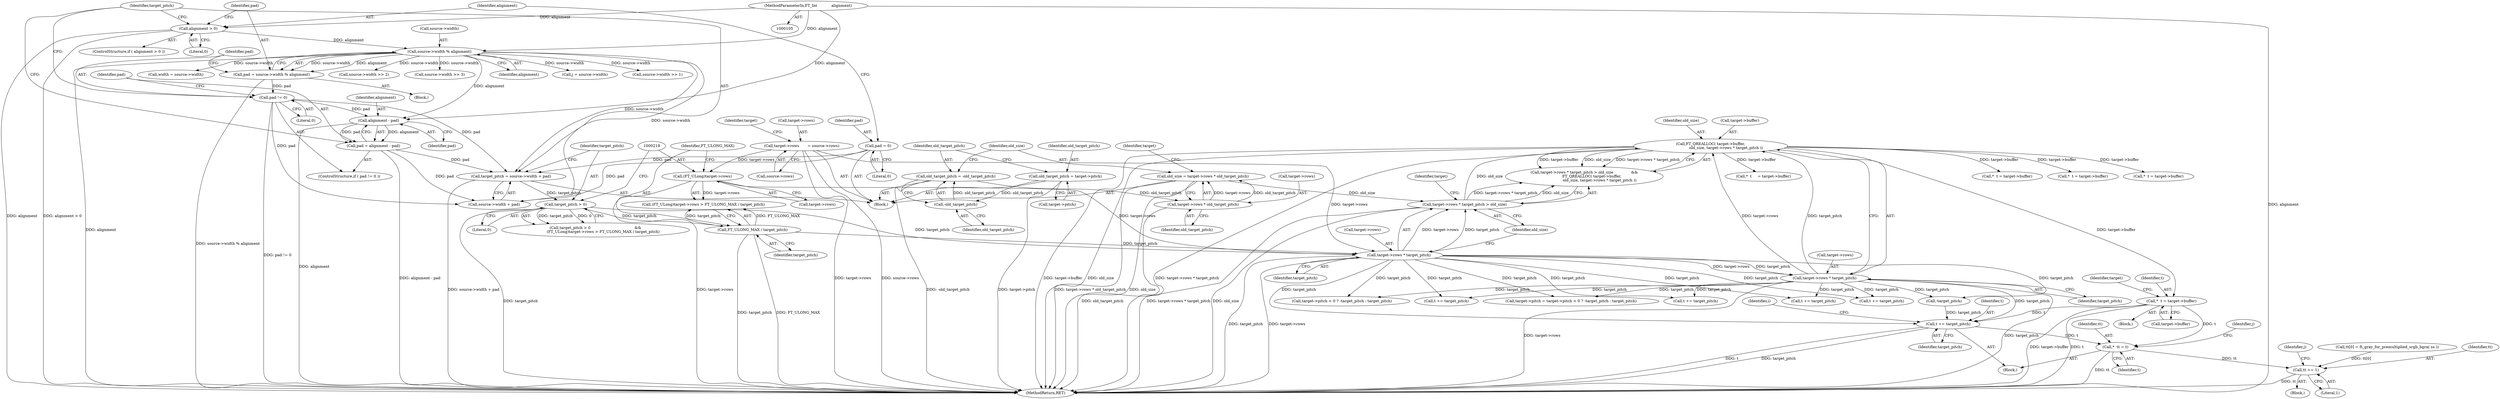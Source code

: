 digraph "0_savannah_b3500af717010137046ec4076d1e1c0641e33727@pointer" {
"1000819" [label="(Call,*  t = target->buffer)"];
"1000238" [label="(Call,FT_QREALLOC( target->buffer,\n                          old_size, target->rows * target_pitch ))"];
"1000231" [label="(Call,target->rows * target_pitch > old_size)"];
"1000232" [label="(Call,target->rows * target_pitch)"];
"1000167" [label="(Call,target->rows       = source->rows)"];
"1000218" [label="(Call,(FT_ULong)target->rows)"];
"1000223" [label="(Call,FT_ULONG_MAX / target_pitch)"];
"1000214" [label="(Call,target_pitch > 0)"];
"1000205" [label="(Call,target_pitch = source->width + pad)"];
"1000191" [label="(Call,source->width % alignment)"];
"1000185" [label="(Call,alignment > 0)"];
"1000109" [label="(MethodParameterIn,FT_Int            alignment)"];
"1000181" [label="(Call,pad = 0)"];
"1000200" [label="(Call,pad = alignment - pad)"];
"1000202" [label="(Call,alignment - pad)"];
"1000197" [label="(Call,pad != 0)"];
"1000189" [label="(Call,pad = source->width % alignment)"];
"1000155" [label="(Call,old_size = target->rows * old_target_pitch)"];
"1000157" [label="(Call,target->rows * old_target_pitch)"];
"1000151" [label="(Call,old_target_pitch = -old_target_pitch)"];
"1000153" [label="(Call,-old_target_pitch)"];
"1000146" [label="(Call,old_target_pitch = target->pitch)"];
"1000243" [label="(Call,target->rows * target_pitch)"];
"1000847" [label="(Call,*  tt = t)"];
"1000872" [label="(Call,tt += 1)"];
"1000878" [label="(Call,t += target_pitch)"];
"1000205" [label="(Call,target_pitch = source->width + pad)"];
"1000142" [label="(Block,)"];
"1000148" [label="(Call,target->pitch)"];
"1000195" [label="(Identifier,alignment)"];
"1000217" [label="(Call,(FT_ULong)target->rows > FT_ULONG_MAX / target_pitch)"];
"1000185" [label="(Call,alignment > 0)"];
"1000878" [label="(Call,t += target_pitch)"];
"1000155" [label="(Call,old_size = target->rows * old_target_pitch)"];
"1000873" [label="(Identifier,tt)"];
"1000218" [label="(Call,(FT_ULong)target->rows)"];
"1000819" [label="(Call,*  t = target->buffer)"];
"1000152" [label="(Identifier,old_target_pitch)"];
"1000240" [label="(Identifier,target)"];
"1000161" [label="(Identifier,old_target_pitch)"];
"1000535" [label="(Call,t += target_pitch)"];
"1000186" [label="(Identifier,alignment)"];
"1000204" [label="(Identifier,pad)"];
"1000861" [label="(Identifier,j)"];
"1000207" [label="(Call,source->width + pad)"];
"1000852" [label="(Call,j = source->width)"];
"1000191" [label="(Call,source->width % alignment)"];
"1000147" [label="(Identifier,old_target_pitch)"];
"1000167" [label="(Call,target->rows       = source->rows)"];
"1000157" [label="(Call,target->rows * old_target_pitch)"];
"1000811" [label="(Block,)"];
"1000741" [label="(Call,source->width >> 1)"];
"1000154" [label="(Identifier,old_target_pitch)"];
"1000841" [label="(Block,)"];
"1000254" [label="(Call,target->pitch < 0 ? -target_pitch : target_pitch)"];
"1000190" [label="(Identifier,pad)"];
"1000548" [label="(Call,*  t = target->buffer)"];
"1000176" [label="(Identifier,target)"];
"1000182" [label="(Identifier,pad)"];
"1000203" [label="(Identifier,alignment)"];
"1000296" [label="(Call,*  t = target->buffer)"];
"1000236" [label="(Identifier,target_pitch)"];
"1000171" [label="(Call,source->rows)"];
"1000225" [label="(Identifier,target_pitch)"];
"1000493" [label="(Call,width = source->width)"];
"1000187" [label="(Literal,0)"];
"1000200" [label="(Call,pad = alignment - pad)"];
"1000806" [label="(Call,t += target_pitch)"];
"1000153" [label="(Call,-old_target_pitch)"];
"1000250" [label="(Call,target->pitch = target->pitch < 0 ? -target_pitch : target_pitch)"];
"1000164" [label="(Identifier,target)"];
"1000232" [label="(Call,target->rows * target_pitch)"];
"1000238" [label="(Call,FT_QREALLOC( target->buffer,\n                          old_size, target->rows * target_pitch ))"];
"1000880" [label="(Identifier,target_pitch)"];
"1000827" [label="(Identifier,target)"];
"1000199" [label="(Literal,0)"];
"1000146" [label="(Call,old_target_pitch = target->pitch)"];
"1000863" [label="(Call,tt[0] = ft_gray_for_premultiplied_srgb_bgra( ss ))"];
"1000821" [label="(Call,target->buffer)"];
"1000706" [label="(Call,*  t = target->buffer)"];
"1000820" [label="(Identifier,t)"];
"1000188" [label="(Block,)"];
"1000197" [label="(Call,pad != 0)"];
"1000168" [label="(Call,target->rows)"];
"1000693" [label="(Call,t += target_pitch)"];
"1000872" [label="(Call,tt += 1)"];
"1000853" [label="(Identifier,j)"];
"1000847" [label="(Call,*  tt = t)"];
"1000233" [label="(Call,target->rows)"];
"1000206" [label="(Identifier,target_pitch)"];
"1000237" [label="(Identifier,old_size)"];
"1000583" [label="(Call,source->width >> 2)"];
"1000192" [label="(Call,source->width)"];
"1000181" [label="(Call,pad = 0)"];
"1000244" [label="(Call,target->rows)"];
"1000243" [label="(Call,target->rows * target_pitch)"];
"1000849" [label="(Identifier,t)"];
"1000215" [label="(Identifier,target_pitch)"];
"1000231" [label="(Call,target->rows * target_pitch > old_size)"];
"1000198" [label="(Identifier,pad)"];
"1000230" [label="(Call,target->rows * target_pitch > old_size               &&\n             FT_QREALLOC( target->buffer,\n                          old_size, target->rows * target_pitch ))"];
"1000848" [label="(Identifier,tt)"];
"1000158" [label="(Call,target->rows)"];
"1000214" [label="(Call,target_pitch > 0)"];
"1000331" [label="(Call,source->width >> 3)"];
"1000220" [label="(Call,target->rows)"];
"1000201" [label="(Identifier,pad)"];
"1000189" [label="(Call,pad = source->width % alignment)"];
"1000260" [label="(Call,-target_pitch)"];
"1000109" [label="(MethodParameterIn,FT_Int            alignment)"];
"1000196" [label="(ControlStructure,if ( pad != 0 ))"];
"1000216" [label="(Literal,0)"];
"1000224" [label="(Identifier,FT_ULONG_MAX)"];
"1000874" [label="(Literal,1)"];
"1000879" [label="(Identifier,t)"];
"1000202" [label="(Call,alignment - pad)"];
"1000239" [label="(Call,target->buffer)"];
"1000213" [label="(Call,target_pitch > 0                                     &&\n             (FT_ULong)target->rows > FT_ULONG_MAX / target_pitch)"];
"1000151" [label="(Call,old_target_pitch = -old_target_pitch)"];
"1000885" [label="(MethodReturn,RET)"];
"1000242" [label="(Identifier,old_size)"];
"1000840" [label="(Identifier,i)"];
"1000505" [label="(Call,*  t     = target->buffer)"];
"1000156" [label="(Identifier,old_size)"];
"1000247" [label="(Identifier,target_pitch)"];
"1000184" [label="(ControlStructure,if ( alignment > 0 ))"];
"1000223" [label="(Call,FT_ULONG_MAX / target_pitch)"];
"1000484" [label="(Call,t += target_pitch)"];
"1000183" [label="(Literal,0)"];
"1000862" [label="(Block,)"];
"1000819" -> "1000811"  [label="AST: "];
"1000819" -> "1000821"  [label="CFG: "];
"1000820" -> "1000819"  [label="AST: "];
"1000821" -> "1000819"  [label="AST: "];
"1000827" -> "1000819"  [label="CFG: "];
"1000819" -> "1000885"  [label="DDG: t"];
"1000819" -> "1000885"  [label="DDG: target->buffer"];
"1000238" -> "1000819"  [label="DDG: target->buffer"];
"1000819" -> "1000847"  [label="DDG: t"];
"1000819" -> "1000878"  [label="DDG: t"];
"1000238" -> "1000230"  [label="AST: "];
"1000238" -> "1000243"  [label="CFG: "];
"1000239" -> "1000238"  [label="AST: "];
"1000242" -> "1000238"  [label="AST: "];
"1000243" -> "1000238"  [label="AST: "];
"1000230" -> "1000238"  [label="CFG: "];
"1000238" -> "1000885"  [label="DDG: target->buffer"];
"1000238" -> "1000885"  [label="DDG: old_size"];
"1000238" -> "1000885"  [label="DDG: target->rows * target_pitch"];
"1000238" -> "1000230"  [label="DDG: target->buffer"];
"1000238" -> "1000230"  [label="DDG: old_size"];
"1000238" -> "1000230"  [label="DDG: target->rows * target_pitch"];
"1000231" -> "1000238"  [label="DDG: old_size"];
"1000243" -> "1000238"  [label="DDG: target->rows"];
"1000243" -> "1000238"  [label="DDG: target_pitch"];
"1000238" -> "1000296"  [label="DDG: target->buffer"];
"1000238" -> "1000505"  [label="DDG: target->buffer"];
"1000238" -> "1000548"  [label="DDG: target->buffer"];
"1000238" -> "1000706"  [label="DDG: target->buffer"];
"1000231" -> "1000230"  [label="AST: "];
"1000231" -> "1000237"  [label="CFG: "];
"1000232" -> "1000231"  [label="AST: "];
"1000237" -> "1000231"  [label="AST: "];
"1000240" -> "1000231"  [label="CFG: "];
"1000230" -> "1000231"  [label="CFG: "];
"1000231" -> "1000885"  [label="DDG: old_size"];
"1000231" -> "1000885"  [label="DDG: target->rows * target_pitch"];
"1000231" -> "1000230"  [label="DDG: target->rows * target_pitch"];
"1000231" -> "1000230"  [label="DDG: old_size"];
"1000232" -> "1000231"  [label="DDG: target->rows"];
"1000232" -> "1000231"  [label="DDG: target_pitch"];
"1000155" -> "1000231"  [label="DDG: old_size"];
"1000232" -> "1000236"  [label="CFG: "];
"1000233" -> "1000232"  [label="AST: "];
"1000236" -> "1000232"  [label="AST: "];
"1000237" -> "1000232"  [label="CFG: "];
"1000232" -> "1000885"  [label="DDG: target_pitch"];
"1000232" -> "1000885"  [label="DDG: target->rows"];
"1000167" -> "1000232"  [label="DDG: target->rows"];
"1000218" -> "1000232"  [label="DDG: target->rows"];
"1000223" -> "1000232"  [label="DDG: target_pitch"];
"1000214" -> "1000232"  [label="DDG: target_pitch"];
"1000232" -> "1000243"  [label="DDG: target->rows"];
"1000232" -> "1000243"  [label="DDG: target_pitch"];
"1000232" -> "1000250"  [label="DDG: target_pitch"];
"1000232" -> "1000260"  [label="DDG: target_pitch"];
"1000232" -> "1000254"  [label="DDG: target_pitch"];
"1000232" -> "1000484"  [label="DDG: target_pitch"];
"1000232" -> "1000535"  [label="DDG: target_pitch"];
"1000232" -> "1000693"  [label="DDG: target_pitch"];
"1000232" -> "1000806"  [label="DDG: target_pitch"];
"1000232" -> "1000878"  [label="DDG: target_pitch"];
"1000167" -> "1000142"  [label="AST: "];
"1000167" -> "1000171"  [label="CFG: "];
"1000168" -> "1000167"  [label="AST: "];
"1000171" -> "1000167"  [label="AST: "];
"1000176" -> "1000167"  [label="CFG: "];
"1000167" -> "1000885"  [label="DDG: target->rows"];
"1000167" -> "1000885"  [label="DDG: source->rows"];
"1000167" -> "1000218"  [label="DDG: target->rows"];
"1000218" -> "1000217"  [label="AST: "];
"1000218" -> "1000220"  [label="CFG: "];
"1000219" -> "1000218"  [label="AST: "];
"1000220" -> "1000218"  [label="AST: "];
"1000224" -> "1000218"  [label="CFG: "];
"1000218" -> "1000885"  [label="DDG: target->rows"];
"1000218" -> "1000217"  [label="DDG: target->rows"];
"1000223" -> "1000217"  [label="AST: "];
"1000223" -> "1000225"  [label="CFG: "];
"1000224" -> "1000223"  [label="AST: "];
"1000225" -> "1000223"  [label="AST: "];
"1000217" -> "1000223"  [label="CFG: "];
"1000223" -> "1000885"  [label="DDG: target_pitch"];
"1000223" -> "1000885"  [label="DDG: FT_ULONG_MAX"];
"1000223" -> "1000217"  [label="DDG: FT_ULONG_MAX"];
"1000223" -> "1000217"  [label="DDG: target_pitch"];
"1000214" -> "1000223"  [label="DDG: target_pitch"];
"1000214" -> "1000213"  [label="AST: "];
"1000214" -> "1000216"  [label="CFG: "];
"1000215" -> "1000214"  [label="AST: "];
"1000216" -> "1000214"  [label="AST: "];
"1000219" -> "1000214"  [label="CFG: "];
"1000213" -> "1000214"  [label="CFG: "];
"1000214" -> "1000885"  [label="DDG: target_pitch"];
"1000214" -> "1000213"  [label="DDG: target_pitch"];
"1000214" -> "1000213"  [label="DDG: 0"];
"1000205" -> "1000214"  [label="DDG: target_pitch"];
"1000205" -> "1000142"  [label="AST: "];
"1000205" -> "1000207"  [label="CFG: "];
"1000206" -> "1000205"  [label="AST: "];
"1000207" -> "1000205"  [label="AST: "];
"1000215" -> "1000205"  [label="CFG: "];
"1000205" -> "1000885"  [label="DDG: source->width + pad"];
"1000191" -> "1000205"  [label="DDG: source->width"];
"1000181" -> "1000205"  [label="DDG: pad"];
"1000200" -> "1000205"  [label="DDG: pad"];
"1000197" -> "1000205"  [label="DDG: pad"];
"1000191" -> "1000189"  [label="AST: "];
"1000191" -> "1000195"  [label="CFG: "];
"1000192" -> "1000191"  [label="AST: "];
"1000195" -> "1000191"  [label="AST: "];
"1000189" -> "1000191"  [label="CFG: "];
"1000191" -> "1000885"  [label="DDG: alignment"];
"1000191" -> "1000189"  [label="DDG: source->width"];
"1000191" -> "1000189"  [label="DDG: alignment"];
"1000185" -> "1000191"  [label="DDG: alignment"];
"1000109" -> "1000191"  [label="DDG: alignment"];
"1000191" -> "1000202"  [label="DDG: alignment"];
"1000191" -> "1000207"  [label="DDG: source->width"];
"1000191" -> "1000331"  [label="DDG: source->width"];
"1000191" -> "1000493"  [label="DDG: source->width"];
"1000191" -> "1000583"  [label="DDG: source->width"];
"1000191" -> "1000741"  [label="DDG: source->width"];
"1000191" -> "1000852"  [label="DDG: source->width"];
"1000185" -> "1000184"  [label="AST: "];
"1000185" -> "1000187"  [label="CFG: "];
"1000186" -> "1000185"  [label="AST: "];
"1000187" -> "1000185"  [label="AST: "];
"1000190" -> "1000185"  [label="CFG: "];
"1000206" -> "1000185"  [label="CFG: "];
"1000185" -> "1000885"  [label="DDG: alignment"];
"1000185" -> "1000885"  [label="DDG: alignment > 0"];
"1000109" -> "1000185"  [label="DDG: alignment"];
"1000109" -> "1000105"  [label="AST: "];
"1000109" -> "1000885"  [label="DDG: alignment"];
"1000109" -> "1000202"  [label="DDG: alignment"];
"1000181" -> "1000142"  [label="AST: "];
"1000181" -> "1000183"  [label="CFG: "];
"1000182" -> "1000181"  [label="AST: "];
"1000183" -> "1000181"  [label="AST: "];
"1000186" -> "1000181"  [label="CFG: "];
"1000181" -> "1000207"  [label="DDG: pad"];
"1000200" -> "1000196"  [label="AST: "];
"1000200" -> "1000202"  [label="CFG: "];
"1000201" -> "1000200"  [label="AST: "];
"1000202" -> "1000200"  [label="AST: "];
"1000206" -> "1000200"  [label="CFG: "];
"1000200" -> "1000885"  [label="DDG: alignment - pad"];
"1000202" -> "1000200"  [label="DDG: alignment"];
"1000202" -> "1000200"  [label="DDG: pad"];
"1000200" -> "1000207"  [label="DDG: pad"];
"1000202" -> "1000204"  [label="CFG: "];
"1000203" -> "1000202"  [label="AST: "];
"1000204" -> "1000202"  [label="AST: "];
"1000202" -> "1000885"  [label="DDG: alignment"];
"1000197" -> "1000202"  [label="DDG: pad"];
"1000197" -> "1000196"  [label="AST: "];
"1000197" -> "1000199"  [label="CFG: "];
"1000198" -> "1000197"  [label="AST: "];
"1000199" -> "1000197"  [label="AST: "];
"1000201" -> "1000197"  [label="CFG: "];
"1000206" -> "1000197"  [label="CFG: "];
"1000197" -> "1000885"  [label="DDG: pad != 0"];
"1000189" -> "1000197"  [label="DDG: pad"];
"1000197" -> "1000207"  [label="DDG: pad"];
"1000189" -> "1000188"  [label="AST: "];
"1000190" -> "1000189"  [label="AST: "];
"1000198" -> "1000189"  [label="CFG: "];
"1000189" -> "1000885"  [label="DDG: source->width % alignment"];
"1000155" -> "1000142"  [label="AST: "];
"1000155" -> "1000157"  [label="CFG: "];
"1000156" -> "1000155"  [label="AST: "];
"1000157" -> "1000155"  [label="AST: "];
"1000164" -> "1000155"  [label="CFG: "];
"1000155" -> "1000885"  [label="DDG: target->rows * old_target_pitch"];
"1000155" -> "1000885"  [label="DDG: old_size"];
"1000157" -> "1000155"  [label="DDG: target->rows"];
"1000157" -> "1000155"  [label="DDG: old_target_pitch"];
"1000157" -> "1000161"  [label="CFG: "];
"1000158" -> "1000157"  [label="AST: "];
"1000161" -> "1000157"  [label="AST: "];
"1000157" -> "1000885"  [label="DDG: old_target_pitch"];
"1000151" -> "1000157"  [label="DDG: old_target_pitch"];
"1000151" -> "1000142"  [label="AST: "];
"1000151" -> "1000153"  [label="CFG: "];
"1000152" -> "1000151"  [label="AST: "];
"1000153" -> "1000151"  [label="AST: "];
"1000156" -> "1000151"  [label="CFG: "];
"1000151" -> "1000885"  [label="DDG: -old_target_pitch"];
"1000153" -> "1000151"  [label="DDG: old_target_pitch"];
"1000153" -> "1000154"  [label="CFG: "];
"1000154" -> "1000153"  [label="AST: "];
"1000146" -> "1000153"  [label="DDG: old_target_pitch"];
"1000146" -> "1000142"  [label="AST: "];
"1000146" -> "1000148"  [label="CFG: "];
"1000147" -> "1000146"  [label="AST: "];
"1000148" -> "1000146"  [label="AST: "];
"1000152" -> "1000146"  [label="CFG: "];
"1000146" -> "1000885"  [label="DDG: target->pitch"];
"1000243" -> "1000247"  [label="CFG: "];
"1000244" -> "1000243"  [label="AST: "];
"1000247" -> "1000243"  [label="AST: "];
"1000243" -> "1000885"  [label="DDG: target->rows"];
"1000243" -> "1000885"  [label="DDG: target_pitch"];
"1000243" -> "1000250"  [label="DDG: target_pitch"];
"1000243" -> "1000260"  [label="DDG: target_pitch"];
"1000243" -> "1000254"  [label="DDG: target_pitch"];
"1000243" -> "1000484"  [label="DDG: target_pitch"];
"1000243" -> "1000535"  [label="DDG: target_pitch"];
"1000243" -> "1000693"  [label="DDG: target_pitch"];
"1000243" -> "1000806"  [label="DDG: target_pitch"];
"1000243" -> "1000878"  [label="DDG: target_pitch"];
"1000847" -> "1000841"  [label="AST: "];
"1000847" -> "1000849"  [label="CFG: "];
"1000848" -> "1000847"  [label="AST: "];
"1000849" -> "1000847"  [label="AST: "];
"1000853" -> "1000847"  [label="CFG: "];
"1000847" -> "1000885"  [label="DDG: tt"];
"1000878" -> "1000847"  [label="DDG: t"];
"1000847" -> "1000872"  [label="DDG: tt"];
"1000872" -> "1000862"  [label="AST: "];
"1000872" -> "1000874"  [label="CFG: "];
"1000873" -> "1000872"  [label="AST: "];
"1000874" -> "1000872"  [label="AST: "];
"1000861" -> "1000872"  [label="CFG: "];
"1000872" -> "1000885"  [label="DDG: tt"];
"1000863" -> "1000872"  [label="DDG: tt[0]"];
"1000878" -> "1000841"  [label="AST: "];
"1000878" -> "1000880"  [label="CFG: "];
"1000879" -> "1000878"  [label="AST: "];
"1000880" -> "1000878"  [label="AST: "];
"1000840" -> "1000878"  [label="CFG: "];
"1000878" -> "1000885"  [label="DDG: t"];
"1000878" -> "1000885"  [label="DDG: target_pitch"];
"1000260" -> "1000878"  [label="DDG: target_pitch"];
}
